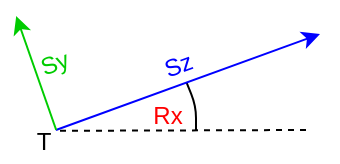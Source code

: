 <mxfile version="11.1.4" type="device"><diagram id="Px1qU-dw_AI62PQsUrSg" name="Page-1"><mxGraphModel dx="395" dy="240" grid="1" gridSize="10" guides="1" tooltips="1" connect="1" arrows="1" fold="1" page="1" pageScale="1" pageWidth="1654" pageHeight="1169" math="0" shadow="0"><root><mxCell id="0"/><mxCell id="1" parent="0"/><mxCell id="MmgfTbP1Mii1Ljb3HB2c-2" value="" style="endArrow=none;dashed=1;html=1;entryX=0.007;entryY=1.011;entryDx=0;entryDy=0;entryPerimeter=0;" edge="1" parent="1"><mxGeometry width="50" height="50" relative="1" as="geometry"><mxPoint x="520" y="202" as="sourcePoint"/><mxPoint x="395.629" y="202.417" as="targetPoint"/></mxGeometry></mxCell><mxCell id="MmgfTbP1Mii1Ljb3HB2c-3" value="" style="endArrow=none;html=1;entryX=0.5;entryY=1;entryDx=0;entryDy=0;" edge="1" parent="1"><mxGeometry width="50" height="50" relative="1" as="geometry"><mxPoint x="465" y="202" as="sourcePoint"/><mxPoint x="460.261" y="178.191" as="targetPoint"/><Array as="points"><mxPoint x="465" y="190"/></Array></mxGeometry></mxCell><mxCell id="MmgfTbP1Mii1Ljb3HB2c-4" value="" style="rounded=0;html=1;jettySize=auto;orthogonalLoop=1;comic=0;startArrow=none;startFill=0;strokeColor=#0000FF;" edge="1" parent="1"><mxGeometry relative="1" as="geometry"><mxPoint x="395" y="202" as="sourcePoint"/><mxPoint x="527" y="154" as="targetPoint"/></mxGeometry></mxCell><mxCell id="MmgfTbP1Mii1Ljb3HB2c-5" value="Sz" style="text;html=1;resizable=0;points=[];align=center;verticalAlign=middle;labelBackgroundColor=#ffffff;rotation=-20;fontColor=#0000FF;" vertex="1" connectable="0" parent="MmgfTbP1Mii1Ljb3HB2c-4"><mxGeometry x="0.22" y="-1" relative="1" as="geometry"><mxPoint x="-20.5" y="-3.5" as="offset"/></mxGeometry></mxCell><mxCell id="MmgfTbP1Mii1Ljb3HB2c-6" value="Rx" style="text;html=1;strokeColor=none;fillColor=none;align=center;verticalAlign=middle;whiteSpace=wrap;rounded=0;fontColor=#FF0000;" vertex="1" parent="1"><mxGeometry x="430.5" y="184.5" width="40" height="20" as="geometry"/></mxCell><mxCell id="MmgfTbP1Mii1Ljb3HB2c-7" value="" style="rounded=0;html=1;jettySize=auto;orthogonalLoop=1;comic=0;startArrow=none;startFill=0;strokeColor=#00CC00;fontColor=#00CC00;" edge="1" parent="1"><mxGeometry relative="1" as="geometry"><mxPoint x="395.111" y="202" as="sourcePoint"/><mxPoint x="375.111" y="145" as="targetPoint"/></mxGeometry></mxCell><mxCell id="MmgfTbP1Mii1Ljb3HB2c-8" value="Sy" style="text;html=1;resizable=0;points=[];align=center;verticalAlign=middle;labelBackgroundColor=#ffffff;rotation=-20;fontColor=#00CC00;" vertex="1" connectable="0" parent="MmgfTbP1Mii1Ljb3HB2c-7"><mxGeometry x="0.22" y="-1" relative="1" as="geometry"><mxPoint x="9.5" y="2" as="offset"/></mxGeometry></mxCell><mxCell id="MmgfTbP1Mii1Ljb3HB2c-10" value="&lt;font color=&quot;#000000&quot;&gt;T&lt;/font&gt;" style="text;html=1;strokeColor=none;fillColor=none;align=center;verticalAlign=middle;whiteSpace=wrap;rounded=0;fontColor=#F7F7F7;" vertex="1" parent="1"><mxGeometry x="369" y="198" width="40" height="20" as="geometry"/></mxCell></root></mxGraphModel></diagram></mxfile>